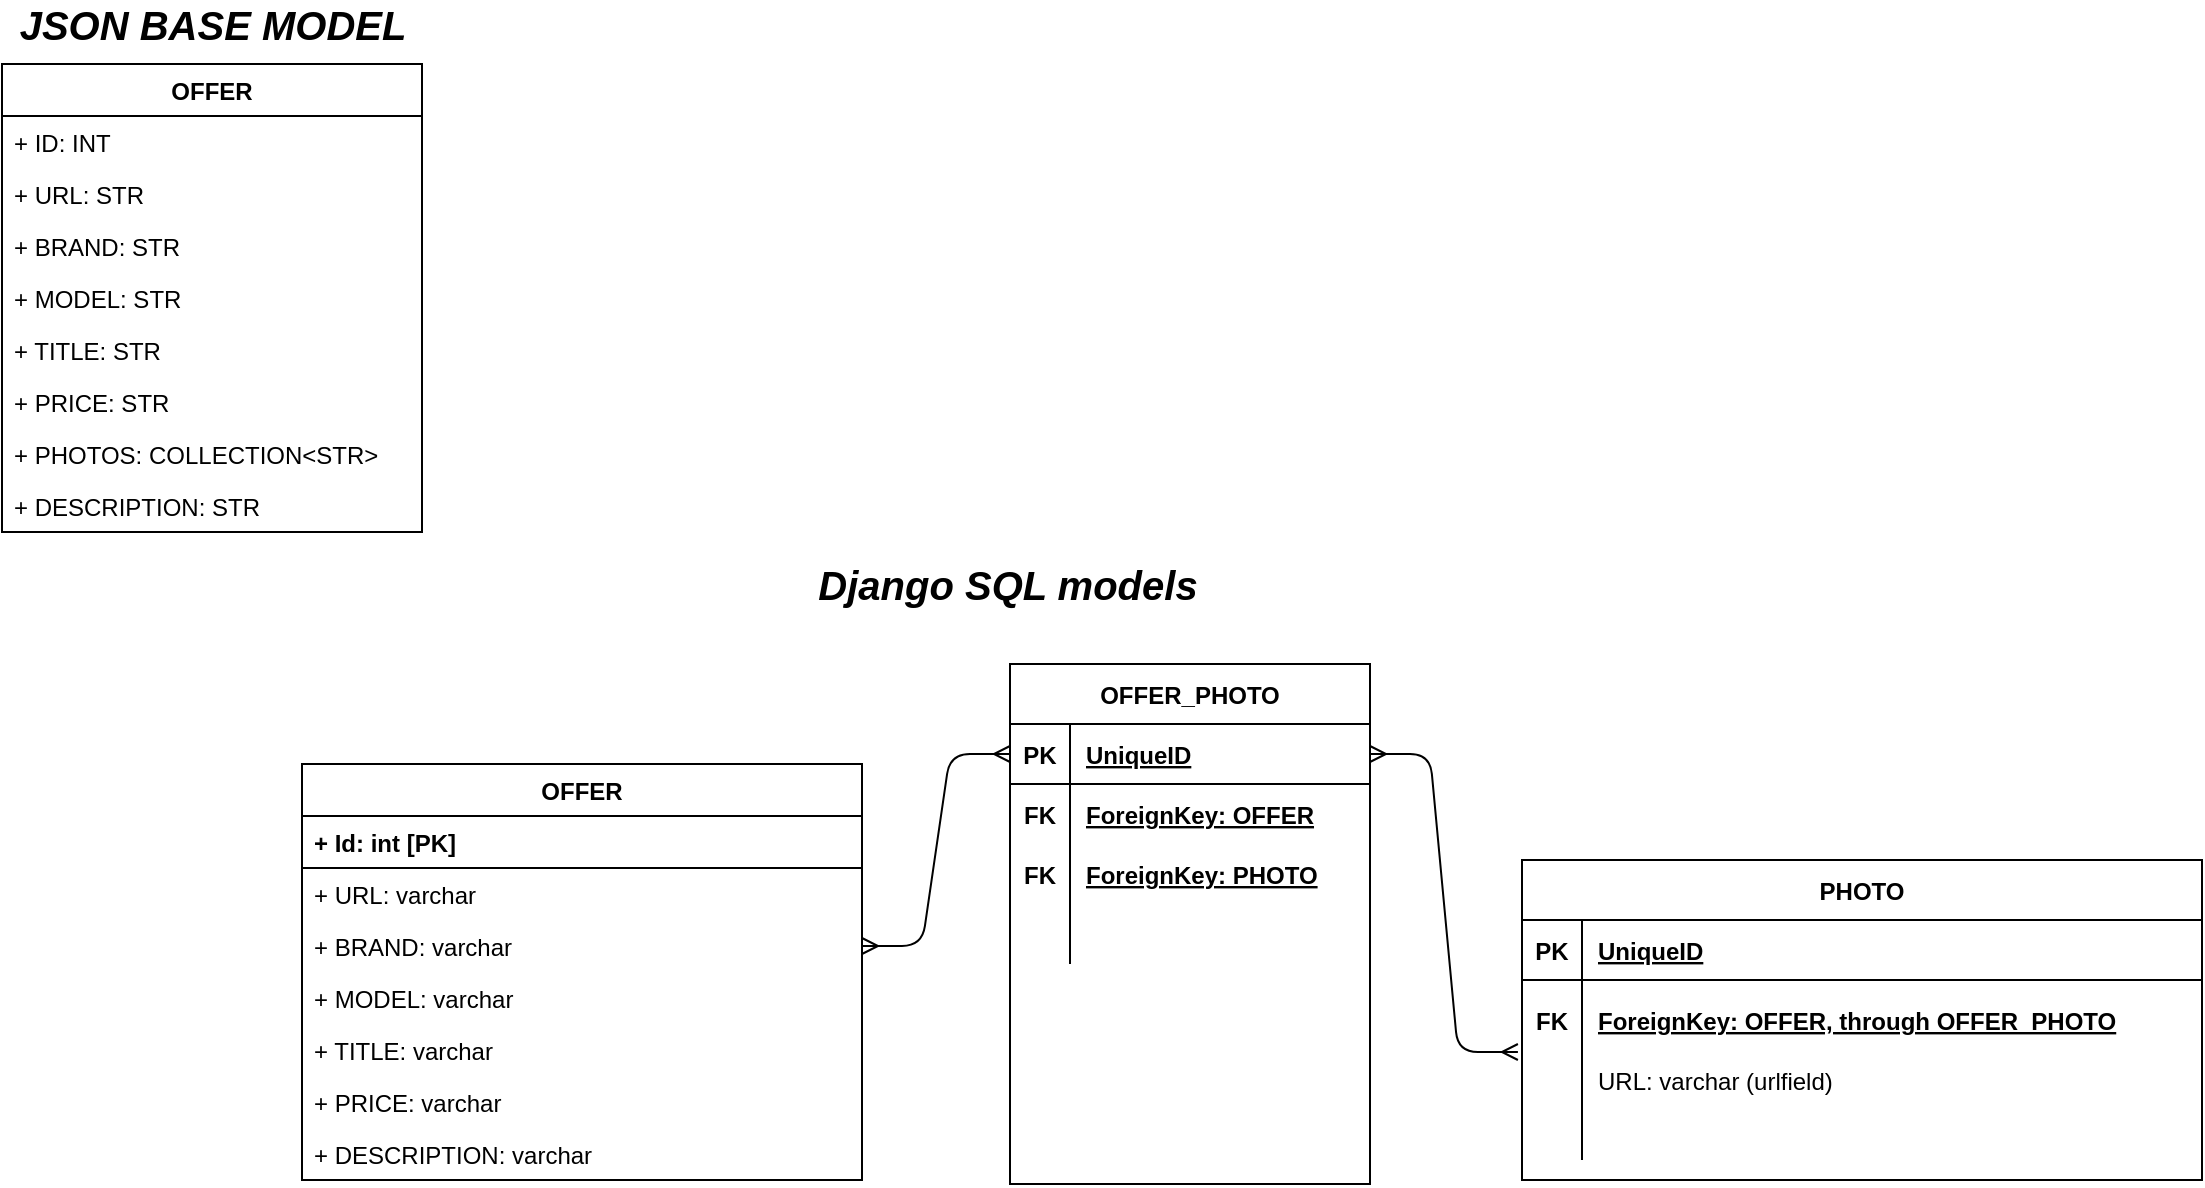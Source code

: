 <mxfile version="14.1.4" type="github">
  <diagram id="26IhLPuL8zWspD4u7b_o" name="Page-1">
    <mxGraphModel dx="2177" dy="804" grid="1" gridSize="10" guides="1" tooltips="1" connect="1" arrows="1" fold="1" page="1" pageScale="1" pageWidth="827" pageHeight="1169" math="0" shadow="0">
      <root>
        <mxCell id="0" />
        <mxCell id="1" parent="0" />
        <mxCell id="PKhUflD0c0ka5kPyzg1w-19" value="OFFER" style="swimlane;fontStyle=1;childLayout=stackLayout;horizontal=1;startSize=26;fillColor=none;horizontalStack=0;resizeParent=1;resizeParentMax=0;resizeLast=0;collapsible=1;marginBottom=0;" parent="1" vertex="1">
          <mxGeometry x="-180" y="40" width="210" height="234" as="geometry" />
        </mxCell>
        <mxCell id="PKhUflD0c0ka5kPyzg1w-20" value="+ ID: INT" style="text;strokeColor=none;fillColor=none;align=left;verticalAlign=top;spacingLeft=4;spacingRight=4;overflow=hidden;rotatable=0;points=[[0,0.5],[1,0.5]];portConstraint=eastwest;" parent="PKhUflD0c0ka5kPyzg1w-19" vertex="1">
          <mxGeometry y="26" width="210" height="26" as="geometry" />
        </mxCell>
        <mxCell id="PKhUflD0c0ka5kPyzg1w-21" value="+ URL: STR" style="text;strokeColor=none;fillColor=none;align=left;verticalAlign=top;spacingLeft=4;spacingRight=4;overflow=hidden;rotatable=0;points=[[0,0.5],[1,0.5]];portConstraint=eastwest;" parent="PKhUflD0c0ka5kPyzg1w-19" vertex="1">
          <mxGeometry y="52" width="210" height="26" as="geometry" />
        </mxCell>
        <mxCell id="PKhUflD0c0ka5kPyzg1w-24" value="+ BRAND: STR&#xa;" style="text;strokeColor=none;fillColor=none;align=left;verticalAlign=top;spacingLeft=4;spacingRight=4;overflow=hidden;rotatable=0;points=[[0,0.5],[1,0.5]];portConstraint=eastwest;" parent="PKhUflD0c0ka5kPyzg1w-19" vertex="1">
          <mxGeometry y="78" width="210" height="26" as="geometry" />
        </mxCell>
        <mxCell id="PKhUflD0c0ka5kPyzg1w-22" value="+ MODEL: STR&#xa;" style="text;strokeColor=none;fillColor=none;align=left;verticalAlign=top;spacingLeft=4;spacingRight=4;overflow=hidden;rotatable=0;points=[[0,0.5],[1,0.5]];portConstraint=eastwest;" parent="PKhUflD0c0ka5kPyzg1w-19" vertex="1">
          <mxGeometry y="104" width="210" height="26" as="geometry" />
        </mxCell>
        <mxCell id="PKhUflD0c0ka5kPyzg1w-25" value="+ TITLE: STR&#xa;" style="text;strokeColor=none;fillColor=none;align=left;verticalAlign=top;spacingLeft=4;spacingRight=4;overflow=hidden;rotatable=0;points=[[0,0.5],[1,0.5]];portConstraint=eastwest;" parent="PKhUflD0c0ka5kPyzg1w-19" vertex="1">
          <mxGeometry y="130" width="210" height="26" as="geometry" />
        </mxCell>
        <mxCell id="PKhUflD0c0ka5kPyzg1w-26" value="+ PRICE: STR&#xa;" style="text;strokeColor=none;fillColor=none;align=left;verticalAlign=top;spacingLeft=4;spacingRight=4;overflow=hidden;rotatable=0;points=[[0,0.5],[1,0.5]];portConstraint=eastwest;" parent="PKhUflD0c0ka5kPyzg1w-19" vertex="1">
          <mxGeometry y="156" width="210" height="26" as="geometry" />
        </mxCell>
        <mxCell id="PKhUflD0c0ka5kPyzg1w-27" value="+ PHOTOS: COLLECTION&lt;STR&gt;&#xa;" style="text;strokeColor=none;fillColor=none;align=left;verticalAlign=top;spacingLeft=4;spacingRight=4;overflow=hidden;rotatable=0;points=[[0,0.5],[1,0.5]];portConstraint=eastwest;" parent="PKhUflD0c0ka5kPyzg1w-19" vertex="1">
          <mxGeometry y="182" width="210" height="26" as="geometry" />
        </mxCell>
        <mxCell id="PKhUflD0c0ka5kPyzg1w-28" value="+ DESCRIPTION: STR&#xa;" style="text;strokeColor=none;fillColor=none;align=left;verticalAlign=top;spacingLeft=4;spacingRight=4;overflow=hidden;rotatable=0;points=[[0,0.5],[1,0.5]];portConstraint=eastwest;" parent="PKhUflD0c0ka5kPyzg1w-19" vertex="1">
          <mxGeometry y="208" width="210" height="26" as="geometry" />
        </mxCell>
        <mxCell id="PKhUflD0c0ka5kPyzg1w-29" value="PHOTO" style="shape=table;startSize=30;container=1;collapsible=1;childLayout=tableLayout;fixedRows=1;rowLines=0;fontStyle=1;align=center;resizeLast=1;" parent="1" vertex="1">
          <mxGeometry x="580" y="438" width="340" height="160" as="geometry" />
        </mxCell>
        <mxCell id="PKhUflD0c0ka5kPyzg1w-30" value="" style="shape=partialRectangle;collapsible=0;dropTarget=0;pointerEvents=0;fillColor=none;top=0;left=0;bottom=1;right=0;points=[[0,0.5],[1,0.5]];portConstraint=eastwest;" parent="PKhUflD0c0ka5kPyzg1w-29" vertex="1">
          <mxGeometry y="30" width="340" height="30" as="geometry" />
        </mxCell>
        <mxCell id="PKhUflD0c0ka5kPyzg1w-31" value="PK" style="shape=partialRectangle;connectable=0;fillColor=none;top=0;left=0;bottom=0;right=0;fontStyle=1;overflow=hidden;" parent="PKhUflD0c0ka5kPyzg1w-30" vertex="1">
          <mxGeometry width="30" height="30" as="geometry" />
        </mxCell>
        <mxCell id="PKhUflD0c0ka5kPyzg1w-32" value="UniqueID" style="shape=partialRectangle;connectable=0;fillColor=none;top=0;left=0;bottom=0;right=0;align=left;spacingLeft=6;fontStyle=5;overflow=hidden;" parent="PKhUflD0c0ka5kPyzg1w-30" vertex="1">
          <mxGeometry x="30" width="310" height="30" as="geometry" />
        </mxCell>
        <mxCell id="PKhUflD0c0ka5kPyzg1w-33" value="" style="shape=partialRectangle;collapsible=0;dropTarget=0;pointerEvents=0;fillColor=none;top=0;left=0;bottom=0;right=0;points=[[0,0.5],[1,0.5]];portConstraint=eastwest;" parent="PKhUflD0c0ka5kPyzg1w-29" vertex="1">
          <mxGeometry y="60" width="340" height="30" as="geometry" />
        </mxCell>
        <mxCell id="PKhUflD0c0ka5kPyzg1w-34" value="" style="shape=partialRectangle;connectable=0;fillColor=none;top=0;left=0;bottom=0;right=0;editable=1;overflow=hidden;" parent="PKhUflD0c0ka5kPyzg1w-33" vertex="1">
          <mxGeometry width="30" height="30" as="geometry" />
        </mxCell>
        <mxCell id="PKhUflD0c0ka5kPyzg1w-35" value="" style="shape=partialRectangle;connectable=0;fillColor=none;top=0;left=0;bottom=0;right=0;align=left;spacingLeft=6;overflow=hidden;" parent="PKhUflD0c0ka5kPyzg1w-33" vertex="1">
          <mxGeometry x="30" width="310" height="30" as="geometry" />
        </mxCell>
        <mxCell id="PKhUflD0c0ka5kPyzg1w-36" value="" style="shape=partialRectangle;collapsible=0;dropTarget=0;pointerEvents=0;fillColor=none;top=0;left=0;bottom=0;right=0;points=[[0,0.5],[1,0.5]];portConstraint=eastwest;" parent="PKhUflD0c0ka5kPyzg1w-29" vertex="1">
          <mxGeometry y="90" width="340" height="30" as="geometry" />
        </mxCell>
        <mxCell id="PKhUflD0c0ka5kPyzg1w-37" value="" style="shape=partialRectangle;connectable=0;fillColor=none;top=0;left=0;bottom=0;right=0;editable=1;overflow=hidden;" parent="PKhUflD0c0ka5kPyzg1w-36" vertex="1">
          <mxGeometry width="30" height="30" as="geometry" />
        </mxCell>
        <mxCell id="PKhUflD0c0ka5kPyzg1w-38" value="" style="shape=partialRectangle;connectable=0;fillColor=none;top=0;left=0;bottom=0;right=0;align=left;spacingLeft=6;overflow=hidden;" parent="PKhUflD0c0ka5kPyzg1w-36" vertex="1">
          <mxGeometry x="30" width="310" height="30" as="geometry" />
        </mxCell>
        <mxCell id="PKhUflD0c0ka5kPyzg1w-39" value="" style="shape=partialRectangle;collapsible=0;dropTarget=0;pointerEvents=0;fillColor=none;top=0;left=0;bottom=0;right=0;points=[[0,0.5],[1,0.5]];portConstraint=eastwest;" parent="PKhUflD0c0ka5kPyzg1w-29" vertex="1">
          <mxGeometry y="120" width="340" height="30" as="geometry" />
        </mxCell>
        <mxCell id="PKhUflD0c0ka5kPyzg1w-40" value="" style="shape=partialRectangle;connectable=0;fillColor=none;top=0;left=0;bottom=0;right=0;editable=1;overflow=hidden;" parent="PKhUflD0c0ka5kPyzg1w-39" vertex="1">
          <mxGeometry width="30" height="30" as="geometry" />
        </mxCell>
        <mxCell id="PKhUflD0c0ka5kPyzg1w-41" value="" style="shape=partialRectangle;connectable=0;fillColor=none;top=0;left=0;bottom=0;right=0;align=left;spacingLeft=6;overflow=hidden;" parent="PKhUflD0c0ka5kPyzg1w-39" vertex="1">
          <mxGeometry x="30" width="310" height="30" as="geometry" />
        </mxCell>
        <mxCell id="PKhUflD0c0ka5kPyzg1w-55" value="OFFER_PHOTO" style="shape=table;startSize=30;container=1;collapsible=1;childLayout=tableLayout;fixedRows=1;rowLines=0;fontStyle=1;align=center;resizeLast=1;" parent="1" vertex="1">
          <mxGeometry x="324" y="340" width="180" height="260" as="geometry" />
        </mxCell>
        <mxCell id="PKhUflD0c0ka5kPyzg1w-56" value="" style="shape=partialRectangle;collapsible=0;dropTarget=0;pointerEvents=0;fillColor=none;top=0;left=0;bottom=1;right=0;points=[[0,0.5],[1,0.5]];portConstraint=eastwest;" parent="PKhUflD0c0ka5kPyzg1w-55" vertex="1">
          <mxGeometry y="30" width="180" height="30" as="geometry" />
        </mxCell>
        <mxCell id="PKhUflD0c0ka5kPyzg1w-57" value="PK" style="shape=partialRectangle;connectable=0;fillColor=none;top=0;left=0;bottom=0;right=0;fontStyle=1;overflow=hidden;" parent="PKhUflD0c0ka5kPyzg1w-56" vertex="1">
          <mxGeometry width="30" height="30" as="geometry" />
        </mxCell>
        <mxCell id="PKhUflD0c0ka5kPyzg1w-58" value="UniqueID" style="shape=partialRectangle;connectable=0;fillColor=none;top=0;left=0;bottom=0;right=0;align=left;spacingLeft=6;fontStyle=5;overflow=hidden;" parent="PKhUflD0c0ka5kPyzg1w-56" vertex="1">
          <mxGeometry x="30" width="150" height="30" as="geometry" />
        </mxCell>
        <mxCell id="PKhUflD0c0ka5kPyzg1w-62" value="" style="shape=partialRectangle;collapsible=0;dropTarget=0;pointerEvents=0;fillColor=none;top=0;left=0;bottom=0;right=0;points=[[0,0.5],[1,0.5]];portConstraint=eastwest;fontStyle=1" parent="PKhUflD0c0ka5kPyzg1w-55" vertex="1">
          <mxGeometry y="60" width="180" height="30" as="geometry" />
        </mxCell>
        <mxCell id="PKhUflD0c0ka5kPyzg1w-63" value="" style="shape=partialRectangle;connectable=0;fillColor=none;top=0;left=0;bottom=0;right=0;editable=1;overflow=hidden;" parent="PKhUflD0c0ka5kPyzg1w-62" vertex="1">
          <mxGeometry width="30" height="30" as="geometry" />
        </mxCell>
        <mxCell id="PKhUflD0c0ka5kPyzg1w-64" value="" style="shape=partialRectangle;connectable=0;fillColor=none;top=0;left=0;bottom=0;right=0;align=left;spacingLeft=6;overflow=hidden;" parent="PKhUflD0c0ka5kPyzg1w-62" vertex="1">
          <mxGeometry x="30" width="150" height="30" as="geometry" />
        </mxCell>
        <mxCell id="PKhUflD0c0ka5kPyzg1w-59" value="" style="shape=partialRectangle;collapsible=0;dropTarget=0;pointerEvents=0;fillColor=none;top=0;left=0;bottom=0;right=0;points=[[0,0.5],[1,0.5]];portConstraint=eastwest;" parent="PKhUflD0c0ka5kPyzg1w-55" vertex="1">
          <mxGeometry y="90" width="180" height="30" as="geometry" />
        </mxCell>
        <mxCell id="PKhUflD0c0ka5kPyzg1w-60" value="" style="shape=partialRectangle;connectable=0;fillColor=none;top=0;left=0;bottom=0;right=0;editable=1;overflow=hidden;" parent="PKhUflD0c0ka5kPyzg1w-59" vertex="1">
          <mxGeometry width="30" height="30" as="geometry" />
        </mxCell>
        <mxCell id="PKhUflD0c0ka5kPyzg1w-61" value="" style="shape=partialRectangle;connectable=0;fillColor=none;top=0;left=0;bottom=0;right=0;align=left;spacingLeft=6;overflow=hidden;" parent="PKhUflD0c0ka5kPyzg1w-59" vertex="1">
          <mxGeometry x="30" width="150" height="30" as="geometry" />
        </mxCell>
        <mxCell id="PKhUflD0c0ka5kPyzg1w-65" value="" style="shape=partialRectangle;collapsible=0;dropTarget=0;pointerEvents=0;fillColor=none;top=0;left=0;bottom=0;right=0;points=[[0,0.5],[1,0.5]];portConstraint=eastwest;" parent="PKhUflD0c0ka5kPyzg1w-55" vertex="1">
          <mxGeometry y="120" width="180" height="30" as="geometry" />
        </mxCell>
        <mxCell id="PKhUflD0c0ka5kPyzg1w-66" value="" style="shape=partialRectangle;connectable=0;fillColor=none;top=0;left=0;bottom=0;right=0;editable=1;overflow=hidden;" parent="PKhUflD0c0ka5kPyzg1w-65" vertex="1">
          <mxGeometry width="30" height="30" as="geometry" />
        </mxCell>
        <mxCell id="PKhUflD0c0ka5kPyzg1w-67" value="" style="shape=partialRectangle;connectable=0;fillColor=none;top=0;left=0;bottom=0;right=0;align=left;spacingLeft=6;overflow=hidden;" parent="PKhUflD0c0ka5kPyzg1w-65" vertex="1">
          <mxGeometry x="30" width="150" height="30" as="geometry" />
        </mxCell>
        <mxCell id="PKhUflD0c0ka5kPyzg1w-68" value="OFFER" style="swimlane;fontStyle=1;align=center;verticalAlign=top;childLayout=stackLayout;horizontal=1;startSize=26;horizontalStack=0;resizeParent=1;resizeParentMax=0;resizeLast=0;collapsible=1;marginBottom=0;" parent="1" vertex="1">
          <mxGeometry x="-30" y="390" width="280" height="208" as="geometry" />
        </mxCell>
        <mxCell id="PKhUflD0c0ka5kPyzg1w-69" value="+ Id: int [PK]" style="text;align=left;verticalAlign=top;spacingLeft=4;spacingRight=4;overflow=hidden;rotatable=0;points=[[0,0.5],[1,0.5]];portConstraint=eastwest;strokeColor=#000000;strokeWidth=1;fontStyle=1" parent="PKhUflD0c0ka5kPyzg1w-68" vertex="1">
          <mxGeometry y="26" width="280" height="26" as="geometry" />
        </mxCell>
        <mxCell id="PKhUflD0c0ka5kPyzg1w-70" value="+ URL: varchar" style="text;strokeColor=none;fillColor=none;align=left;verticalAlign=top;spacingLeft=4;spacingRight=4;overflow=hidden;rotatable=0;points=[[0,0.5],[1,0.5]];portConstraint=eastwest;" parent="PKhUflD0c0ka5kPyzg1w-68" vertex="1">
          <mxGeometry y="52" width="280" height="26" as="geometry" />
        </mxCell>
        <mxCell id="PKhUflD0c0ka5kPyzg1w-71" value="+ BRAND: varchar&#xa;" style="text;strokeColor=none;fillColor=none;align=left;verticalAlign=top;spacingLeft=4;spacingRight=4;overflow=hidden;rotatable=0;points=[[0,0.5],[1,0.5]];portConstraint=eastwest;" parent="PKhUflD0c0ka5kPyzg1w-68" vertex="1">
          <mxGeometry y="78" width="280" height="26" as="geometry" />
        </mxCell>
        <mxCell id="PKhUflD0c0ka5kPyzg1w-72" value="+ MODEL: varchar&#xa;" style="text;strokeColor=none;fillColor=none;align=left;verticalAlign=top;spacingLeft=4;spacingRight=4;overflow=hidden;rotatable=0;points=[[0,0.5],[1,0.5]];portConstraint=eastwest;" parent="PKhUflD0c0ka5kPyzg1w-68" vertex="1">
          <mxGeometry y="104" width="280" height="26" as="geometry" />
        </mxCell>
        <mxCell id="PKhUflD0c0ka5kPyzg1w-73" value="+ TITLE: varchar&#xa;" style="text;strokeColor=none;fillColor=none;align=left;verticalAlign=top;spacingLeft=4;spacingRight=4;overflow=hidden;rotatable=0;points=[[0,0.5],[1,0.5]];portConstraint=eastwest;" parent="PKhUflD0c0ka5kPyzg1w-68" vertex="1">
          <mxGeometry y="130" width="280" height="26" as="geometry" />
        </mxCell>
        <mxCell id="PKhUflD0c0ka5kPyzg1w-74" value="+ PRICE: varchar" style="text;strokeColor=none;fillColor=none;align=left;verticalAlign=top;spacingLeft=4;spacingRight=4;overflow=hidden;rotatable=0;points=[[0,0.5],[1,0.5]];portConstraint=eastwest;" parent="PKhUflD0c0ka5kPyzg1w-68" vertex="1">
          <mxGeometry y="156" width="280" height="26" as="geometry" />
        </mxCell>
        <mxCell id="tRsGZiYmYjGswDwuG3CM-15" value="+ DESCRIPTION: varchar&#xa;" style="text;strokeColor=none;fillColor=none;align=left;verticalAlign=top;spacingLeft=4;spacingRight=4;overflow=hidden;rotatable=0;points=[[0,0.5],[1,0.5]];portConstraint=eastwest;" vertex="1" parent="PKhUflD0c0ka5kPyzg1w-68">
          <mxGeometry y="182" width="280" height="26" as="geometry" />
        </mxCell>
        <mxCell id="tRsGZiYmYjGswDwuG3CM-1" value="" style="edgeStyle=entityRelationEdgeStyle;fontSize=12;html=1;endArrow=ERmany;startArrow=ERmany;exitX=1;exitY=0.5;exitDx=0;exitDy=0;entryX=0;entryY=0.5;entryDx=0;entryDy=0;" edge="1" parent="1" source="PKhUflD0c0ka5kPyzg1w-71" target="PKhUflD0c0ka5kPyzg1w-56">
          <mxGeometry width="100" height="100" relative="1" as="geometry">
            <mxPoint x="320" y="480" as="sourcePoint" />
            <mxPoint x="420" y="380" as="targetPoint" />
          </mxGeometry>
        </mxCell>
        <mxCell id="tRsGZiYmYjGswDwuG3CM-2" value="" style="edgeStyle=entityRelationEdgeStyle;fontSize=12;html=1;endArrow=ERmany;startArrow=ERmany;entryX=1;entryY=0.5;entryDx=0;entryDy=0;exitX=-0.006;exitY=0.2;exitDx=0;exitDy=0;exitPerimeter=0;" edge="1" parent="1" source="PKhUflD0c0ka5kPyzg1w-36" target="PKhUflD0c0ka5kPyzg1w-56">
          <mxGeometry width="100" height="100" relative="1" as="geometry">
            <mxPoint x="320" y="460" as="sourcePoint" />
            <mxPoint x="420" y="360" as="targetPoint" />
          </mxGeometry>
        </mxCell>
        <mxCell id="tRsGZiYmYjGswDwuG3CM-3" value="FK" style="shape=partialRectangle;connectable=0;fillColor=none;top=0;left=0;bottom=0;right=0;fontStyle=1;overflow=hidden;labelBorderColor=none;" vertex="1" parent="1">
          <mxGeometry x="324" y="400" width="30" height="30" as="geometry" />
        </mxCell>
        <mxCell id="tRsGZiYmYjGswDwuG3CM-7" value="ForeignKey: OFFER" style="shape=partialRectangle;connectable=0;fillColor=none;top=0;left=0;bottom=0;right=0;align=left;spacingLeft=6;fontStyle=5;overflow=hidden;labelBorderColor=none;" vertex="1" parent="1">
          <mxGeometry x="354" y="400" width="150" height="30" as="geometry" />
        </mxCell>
        <mxCell id="tRsGZiYmYjGswDwuG3CM-8" value="FK" style="shape=partialRectangle;connectable=0;fillColor=none;top=0;left=0;bottom=0;right=0;fontStyle=1;overflow=hidden;labelBorderColor=none;" vertex="1" parent="1">
          <mxGeometry x="324" y="430" width="30" height="30" as="geometry" />
        </mxCell>
        <mxCell id="tRsGZiYmYjGswDwuG3CM-9" value="ForeignKey: PHOTO" style="shape=partialRectangle;connectable=0;fillColor=none;top=0;left=0;bottom=0;right=0;align=left;spacingLeft=6;fontStyle=5;overflow=hidden;labelBorderColor=none;" vertex="1" parent="1">
          <mxGeometry x="354" y="430" width="150" height="30" as="geometry" />
        </mxCell>
        <mxCell id="tRsGZiYmYjGswDwuG3CM-10" value="FK" style="shape=partialRectangle;connectable=0;fillColor=none;top=0;left=0;bottom=0;right=0;fontStyle=1;overflow=hidden;labelBorderColor=none;" vertex="1" parent="1">
          <mxGeometry x="580" y="503" width="30" height="30" as="geometry" />
        </mxCell>
        <mxCell id="tRsGZiYmYjGswDwuG3CM-11" value="ForeignKey: OFFER, through OFFER_PHOTO" style="shape=partialRectangle;connectable=0;fillColor=none;top=0;left=0;bottom=0;right=0;align=left;spacingLeft=6;fontStyle=5;overflow=hidden;labelBorderColor=none;" vertex="1" parent="1">
          <mxGeometry x="610" y="503" width="270" height="30" as="geometry" />
        </mxCell>
        <mxCell id="tRsGZiYmYjGswDwuG3CM-12" value="URL: varchar (urlfield)" style="shape=partialRectangle;connectable=0;fillColor=none;top=0;left=0;bottom=0;right=0;align=left;spacingLeft=6;overflow=hidden;" vertex="1" parent="1">
          <mxGeometry x="610" y="533" width="150" height="30" as="geometry" />
        </mxCell>
        <mxCell id="tRsGZiYmYjGswDwuG3CM-13" value="&lt;font style=&quot;font-size: 20px&quot;&gt;&lt;i&gt;&lt;b&gt;JSON BASE MODEL&lt;br&gt;&lt;/b&gt;&lt;/i&gt;&lt;/font&gt;" style="text;html=1;align=center;verticalAlign=middle;resizable=0;points=[];autosize=1;" vertex="1" parent="1">
          <mxGeometry x="-180" y="10" width="210" height="20" as="geometry" />
        </mxCell>
        <mxCell id="tRsGZiYmYjGswDwuG3CM-14" value="&lt;i&gt;&lt;b&gt;Django SQL models&lt;/b&gt;&lt;/i&gt;" style="text;html=1;strokeColor=none;fillColor=none;align=center;verticalAlign=middle;whiteSpace=wrap;rounded=0;fontSize=20;" vertex="1" parent="1">
          <mxGeometry x="200" y="290" width="246" height="20" as="geometry" />
        </mxCell>
      </root>
    </mxGraphModel>
  </diagram>
</mxfile>
